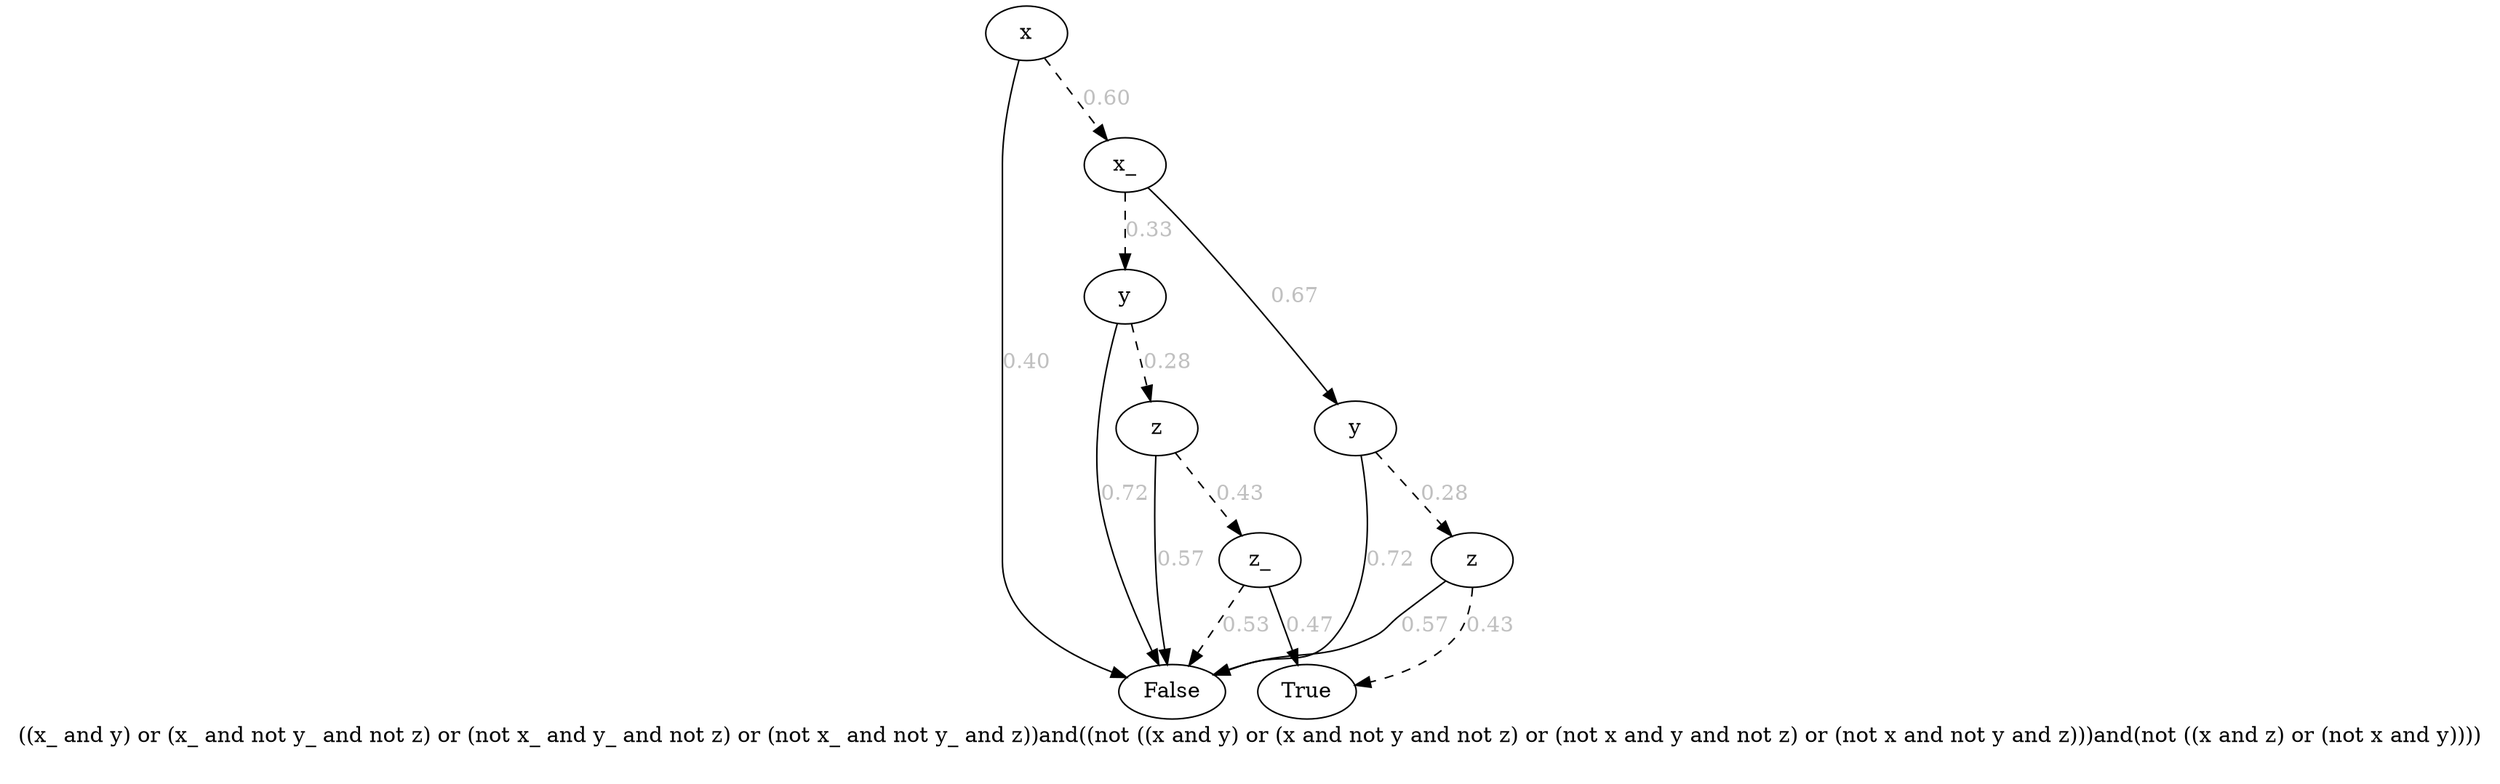 digraph{
label="((x_ and y) or (x_ and not y_ and not z) or (not x_ and y_ and not z) or (not x_ and not y_ and z))and((not ((x and y) or (x and not y and not z) or (not x and y and not z) or (not x and not y and z)))and(not ((x and z) or (not x and y))))\n\n"
1192242500208[label=x]1192242500688[label="x_
"]
1192242500208 -> 1192242500688[style=dashed label="0.60" fontcolor = gray]
1192242504368[label="y
"]
1192242500688 -> 1192242504368[style=dashed label="0.33" fontcolor = gray]
1192242501168[label="z
"]
1192242504368 -> 1192242501168[style=dashed label="0.28" fontcolor = gray]
1192242499888[label="z_
"]
1192242501168 -> 1192242499888[style=dashed label="0.43" fontcolor = gray]
1192242500528[label="False
"]
1192242499888 -> 1192242500528[style=dashed label="0.53" fontcolor = gray]
1192242502928[label="True
"]
1192242499888 -> 1192242502928 [label="0.47" fontcolor = gray]
1192242500528[label="False
"]
1192242501168 -> 1192242500528 [label="0.57" fontcolor = gray]
1192242500528[label="False
"]
1192242504368 -> 1192242500528 [label="0.72" fontcolor = gray]
1192242500048[label="y
"]
1192242500688 -> 1192242500048 [label="0.67" fontcolor = gray]
1192242498608[label="z
"]
1192242500048 -> 1192242498608[style=dashed label="0.28" fontcolor = gray]
1192242502928[label="True
"]
1192242498608 -> 1192242502928[style=dashed label="0.43" fontcolor = gray]
1192242500528[label="False
"]
1192242498608 -> 1192242500528 [label="0.57" fontcolor = gray]
1192242500528[label="False
"]
1192242500048 -> 1192242500528 [label="0.72" fontcolor = gray]
1192242500528[label="False
"]
1192242500208 -> 1192242500528 [label="0.40" fontcolor = gray]
}